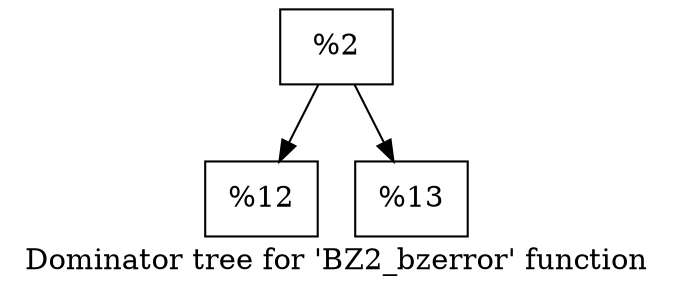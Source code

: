digraph "Dominator tree for 'BZ2_bzerror' function" {
	label="Dominator tree for 'BZ2_bzerror' function";

	Node0x22061b0 [shape=record,label="{%2}"];
	Node0x22061b0 -> Node0x2197b10;
	Node0x22061b0 -> Node0x2227030;
	Node0x2197b10 [shape=record,label="{%12}"];
	Node0x2227030 [shape=record,label="{%13}"];
}
